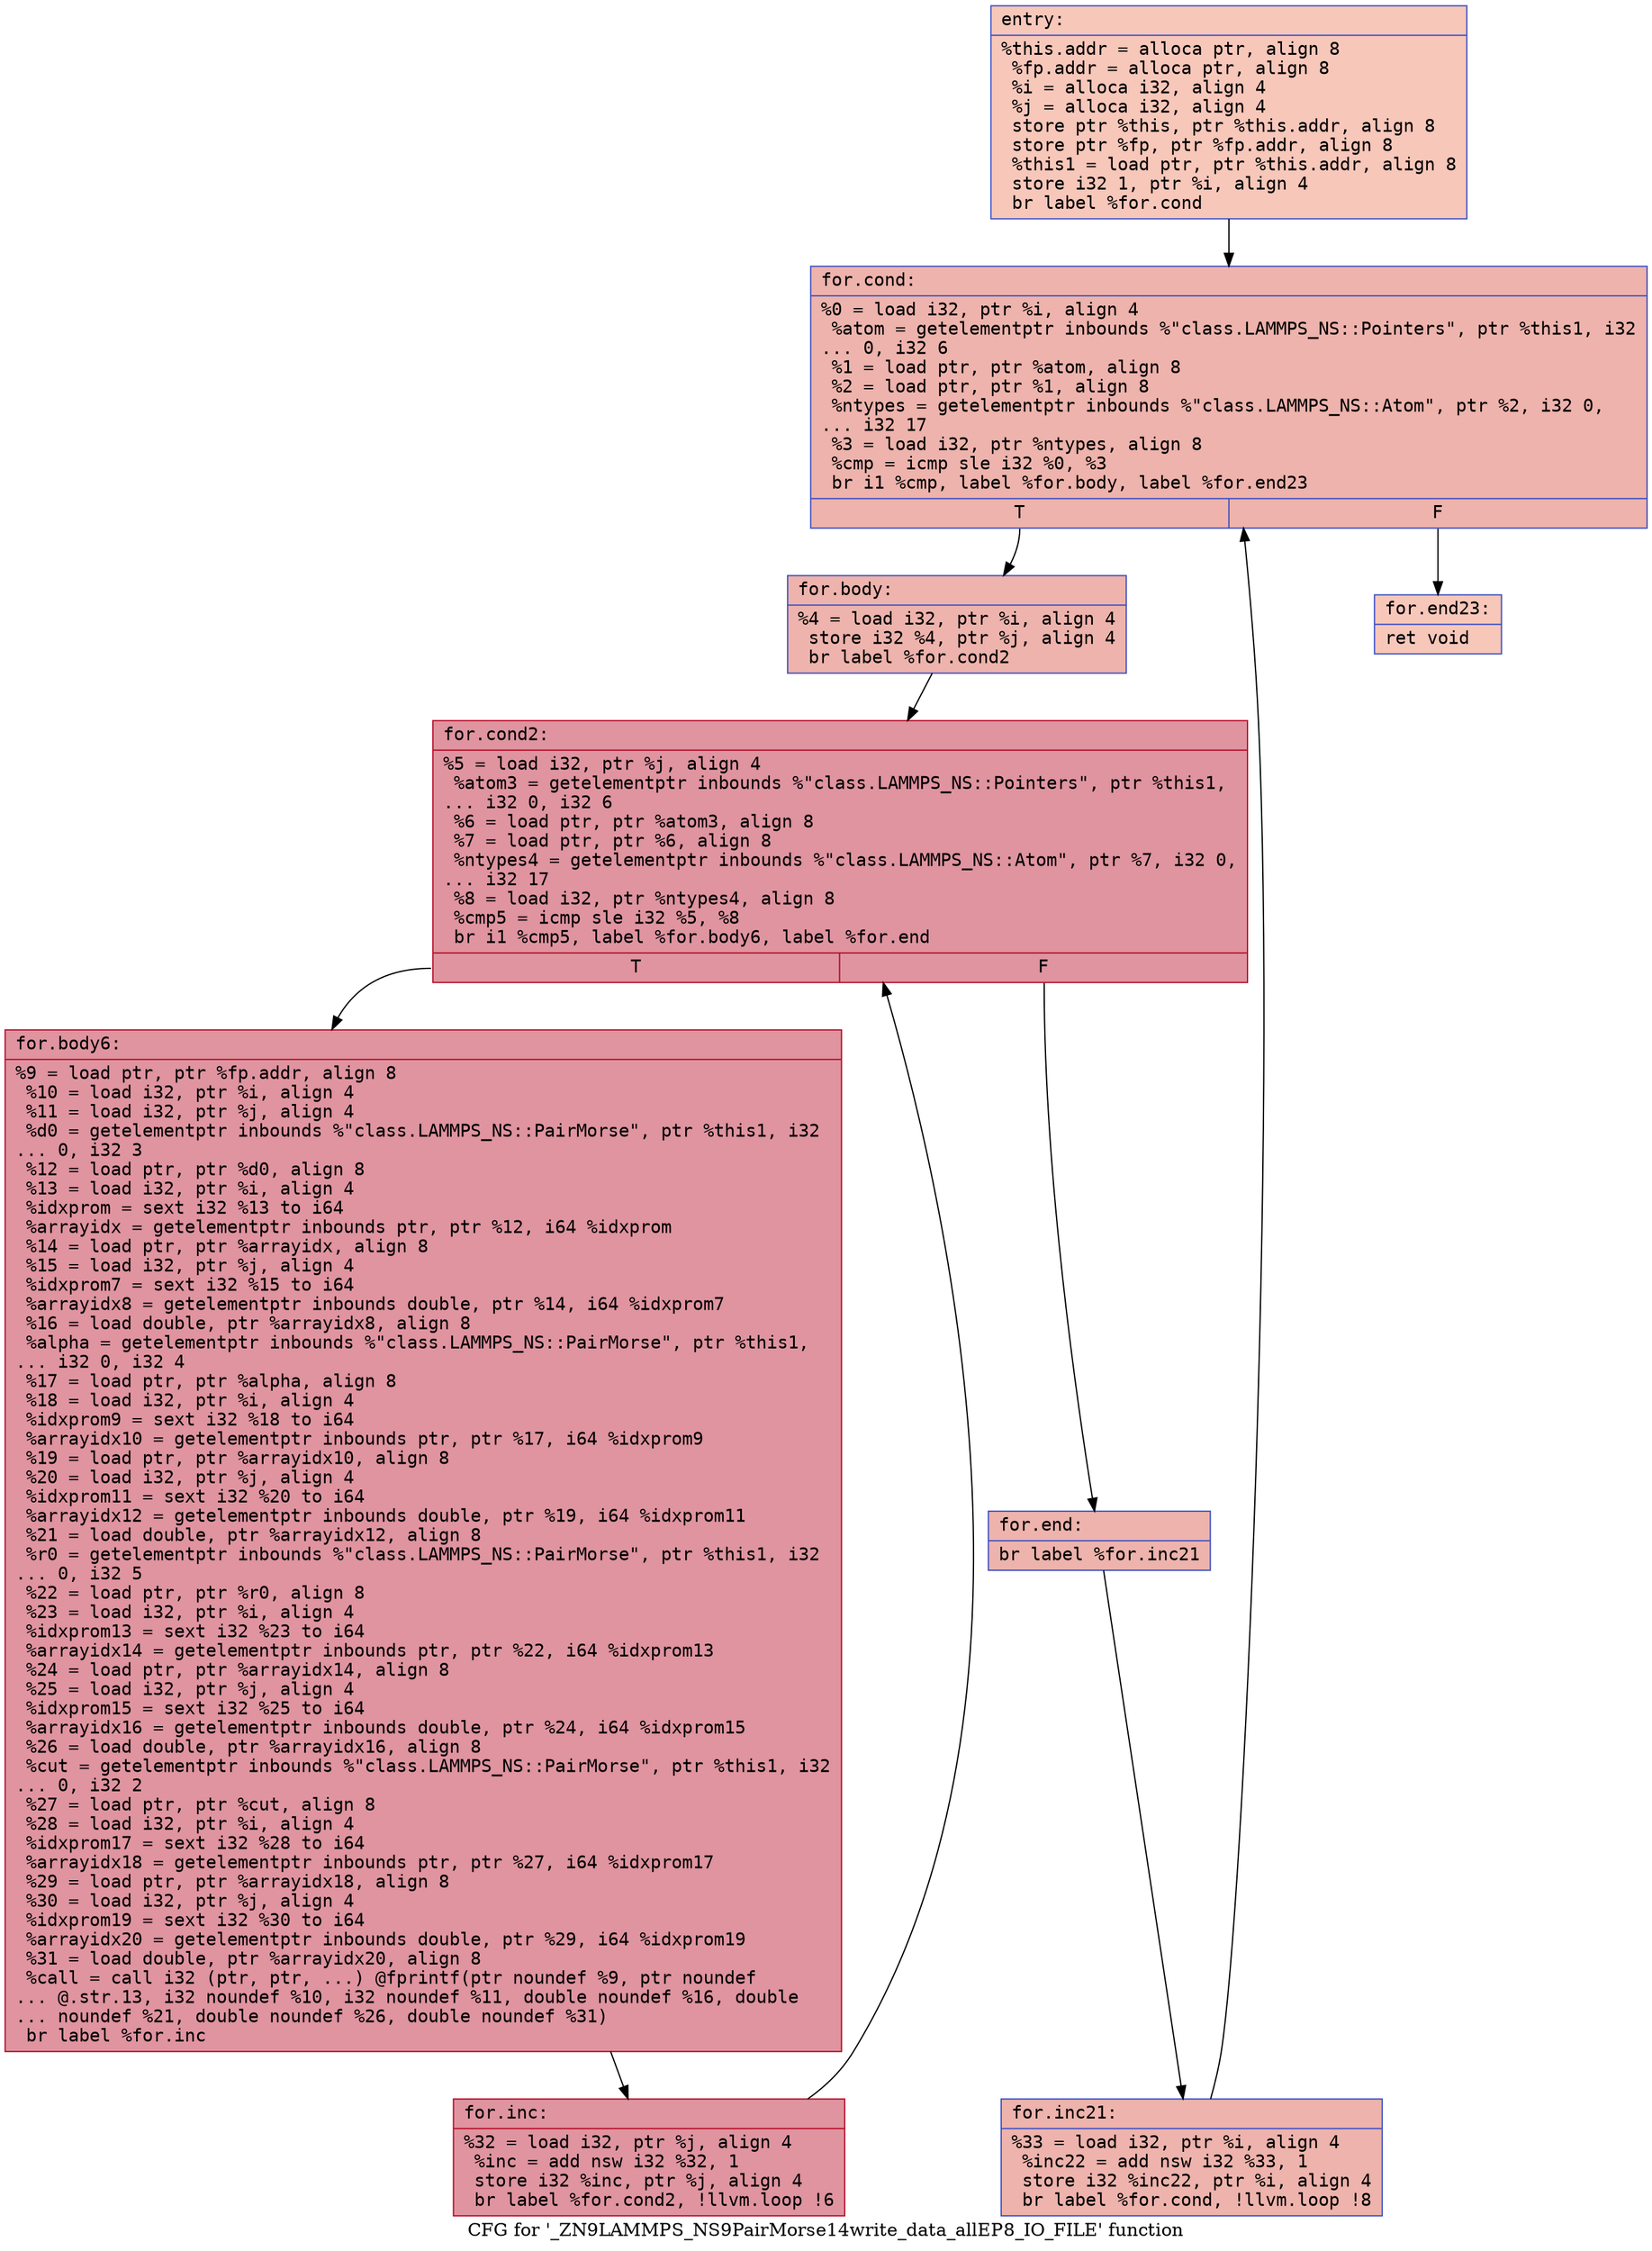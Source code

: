 digraph "CFG for '_ZN9LAMMPS_NS9PairMorse14write_data_allEP8_IO_FILE' function" {
	label="CFG for '_ZN9LAMMPS_NS9PairMorse14write_data_allEP8_IO_FILE' function";

	Node0x562dfdfa9f50 [shape=record,color="#3d50c3ff", style=filled, fillcolor="#ec7f6370" fontname="Courier",label="{entry:\l|  %this.addr = alloca ptr, align 8\l  %fp.addr = alloca ptr, align 8\l  %i = alloca i32, align 4\l  %j = alloca i32, align 4\l  store ptr %this, ptr %this.addr, align 8\l  store ptr %fp, ptr %fp.addr, align 8\l  %this1 = load ptr, ptr %this.addr, align 8\l  store i32 1, ptr %i, align 4\l  br label %for.cond\l}"];
	Node0x562dfdfa9f50 -> Node0x562dfdfaa390[tooltip="entry -> for.cond\nProbability 100.00%" ];
	Node0x562dfdfaa390 [shape=record,color="#3d50c3ff", style=filled, fillcolor="#d6524470" fontname="Courier",label="{for.cond:\l|  %0 = load i32, ptr %i, align 4\l  %atom = getelementptr inbounds %\"class.LAMMPS_NS::Pointers\", ptr %this1, i32\l... 0, i32 6\l  %1 = load ptr, ptr %atom, align 8\l  %2 = load ptr, ptr %1, align 8\l  %ntypes = getelementptr inbounds %\"class.LAMMPS_NS::Atom\", ptr %2, i32 0,\l... i32 17\l  %3 = load i32, ptr %ntypes, align 8\l  %cmp = icmp sle i32 %0, %3\l  br i1 %cmp, label %for.body, label %for.end23\l|{<s0>T|<s1>F}}"];
	Node0x562dfdfaa390:s0 -> Node0x562dfdfaa8f0[tooltip="for.cond -> for.body\nProbability 96.88%" ];
	Node0x562dfdfaa390:s1 -> Node0x562dfdfaab10[tooltip="for.cond -> for.end23\nProbability 3.12%" ];
	Node0x562dfdfaa8f0 [shape=record,color="#3d50c3ff", style=filled, fillcolor="#d6524470" fontname="Courier",label="{for.body:\l|  %4 = load i32, ptr %i, align 4\l  store i32 %4, ptr %j, align 4\l  br label %for.cond2\l}"];
	Node0x562dfdfaa8f0 -> Node0x562dfdfaad60[tooltip="for.body -> for.cond2\nProbability 100.00%" ];
	Node0x562dfdfaad60 [shape=record,color="#b70d28ff", style=filled, fillcolor="#b70d2870" fontname="Courier",label="{for.cond2:\l|  %5 = load i32, ptr %j, align 4\l  %atom3 = getelementptr inbounds %\"class.LAMMPS_NS::Pointers\", ptr %this1,\l... i32 0, i32 6\l  %6 = load ptr, ptr %atom3, align 8\l  %7 = load ptr, ptr %6, align 8\l  %ntypes4 = getelementptr inbounds %\"class.LAMMPS_NS::Atom\", ptr %7, i32 0,\l... i32 17\l  %8 = load i32, ptr %ntypes4, align 8\l  %cmp5 = icmp sle i32 %5, %8\l  br i1 %cmp5, label %for.body6, label %for.end\l|{<s0>T|<s1>F}}"];
	Node0x562dfdfaad60:s0 -> Node0x562dfdfab2c0[tooltip="for.cond2 -> for.body6\nProbability 96.88%" ];
	Node0x562dfdfaad60:s1 -> Node0x562dfdfab340[tooltip="for.cond2 -> for.end\nProbability 3.12%" ];
	Node0x562dfdfab2c0 [shape=record,color="#b70d28ff", style=filled, fillcolor="#b70d2870" fontname="Courier",label="{for.body6:\l|  %9 = load ptr, ptr %fp.addr, align 8\l  %10 = load i32, ptr %i, align 4\l  %11 = load i32, ptr %j, align 4\l  %d0 = getelementptr inbounds %\"class.LAMMPS_NS::PairMorse\", ptr %this1, i32\l... 0, i32 3\l  %12 = load ptr, ptr %d0, align 8\l  %13 = load i32, ptr %i, align 4\l  %idxprom = sext i32 %13 to i64\l  %arrayidx = getelementptr inbounds ptr, ptr %12, i64 %idxprom\l  %14 = load ptr, ptr %arrayidx, align 8\l  %15 = load i32, ptr %j, align 4\l  %idxprom7 = sext i32 %15 to i64\l  %arrayidx8 = getelementptr inbounds double, ptr %14, i64 %idxprom7\l  %16 = load double, ptr %arrayidx8, align 8\l  %alpha = getelementptr inbounds %\"class.LAMMPS_NS::PairMorse\", ptr %this1,\l... i32 0, i32 4\l  %17 = load ptr, ptr %alpha, align 8\l  %18 = load i32, ptr %i, align 4\l  %idxprom9 = sext i32 %18 to i64\l  %arrayidx10 = getelementptr inbounds ptr, ptr %17, i64 %idxprom9\l  %19 = load ptr, ptr %arrayidx10, align 8\l  %20 = load i32, ptr %j, align 4\l  %idxprom11 = sext i32 %20 to i64\l  %arrayidx12 = getelementptr inbounds double, ptr %19, i64 %idxprom11\l  %21 = load double, ptr %arrayidx12, align 8\l  %r0 = getelementptr inbounds %\"class.LAMMPS_NS::PairMorse\", ptr %this1, i32\l... 0, i32 5\l  %22 = load ptr, ptr %r0, align 8\l  %23 = load i32, ptr %i, align 4\l  %idxprom13 = sext i32 %23 to i64\l  %arrayidx14 = getelementptr inbounds ptr, ptr %22, i64 %idxprom13\l  %24 = load ptr, ptr %arrayidx14, align 8\l  %25 = load i32, ptr %j, align 4\l  %idxprom15 = sext i32 %25 to i64\l  %arrayidx16 = getelementptr inbounds double, ptr %24, i64 %idxprom15\l  %26 = load double, ptr %arrayidx16, align 8\l  %cut = getelementptr inbounds %\"class.LAMMPS_NS::PairMorse\", ptr %this1, i32\l... 0, i32 2\l  %27 = load ptr, ptr %cut, align 8\l  %28 = load i32, ptr %i, align 4\l  %idxprom17 = sext i32 %28 to i64\l  %arrayidx18 = getelementptr inbounds ptr, ptr %27, i64 %idxprom17\l  %29 = load ptr, ptr %arrayidx18, align 8\l  %30 = load i32, ptr %j, align 4\l  %idxprom19 = sext i32 %30 to i64\l  %arrayidx20 = getelementptr inbounds double, ptr %29, i64 %idxprom19\l  %31 = load double, ptr %arrayidx20, align 8\l  %call = call i32 (ptr, ptr, ...) @fprintf(ptr noundef %9, ptr noundef\l... @.str.13, i32 noundef %10, i32 noundef %11, double noundef %16, double\l... noundef %21, double noundef %26, double noundef %31)\l  br label %for.inc\l}"];
	Node0x562dfdfab2c0 -> Node0x562dfdfad2e0[tooltip="for.body6 -> for.inc\nProbability 100.00%" ];
	Node0x562dfdfad2e0 [shape=record,color="#b70d28ff", style=filled, fillcolor="#b70d2870" fontname="Courier",label="{for.inc:\l|  %32 = load i32, ptr %j, align 4\l  %inc = add nsw i32 %32, 1\l  store i32 %inc, ptr %j, align 4\l  br label %for.cond2, !llvm.loop !6\l}"];
	Node0x562dfdfad2e0 -> Node0x562dfdfaad60[tooltip="for.inc -> for.cond2\nProbability 100.00%" ];
	Node0x562dfdfab340 [shape=record,color="#3d50c3ff", style=filled, fillcolor="#d6524470" fontname="Courier",label="{for.end:\l|  br label %for.inc21\l}"];
	Node0x562dfdfab340 -> Node0x562dfdfad640[tooltip="for.end -> for.inc21\nProbability 100.00%" ];
	Node0x562dfdfad640 [shape=record,color="#3d50c3ff", style=filled, fillcolor="#d6524470" fontname="Courier",label="{for.inc21:\l|  %33 = load i32, ptr %i, align 4\l  %inc22 = add nsw i32 %33, 1\l  store i32 %inc22, ptr %i, align 4\l  br label %for.cond, !llvm.loop !8\l}"];
	Node0x562dfdfad640 -> Node0x562dfdfaa390[tooltip="for.inc21 -> for.cond\nProbability 100.00%" ];
	Node0x562dfdfaab10 [shape=record,color="#3d50c3ff", style=filled, fillcolor="#ec7f6370" fontname="Courier",label="{for.end23:\l|  ret void\l}"];
}

